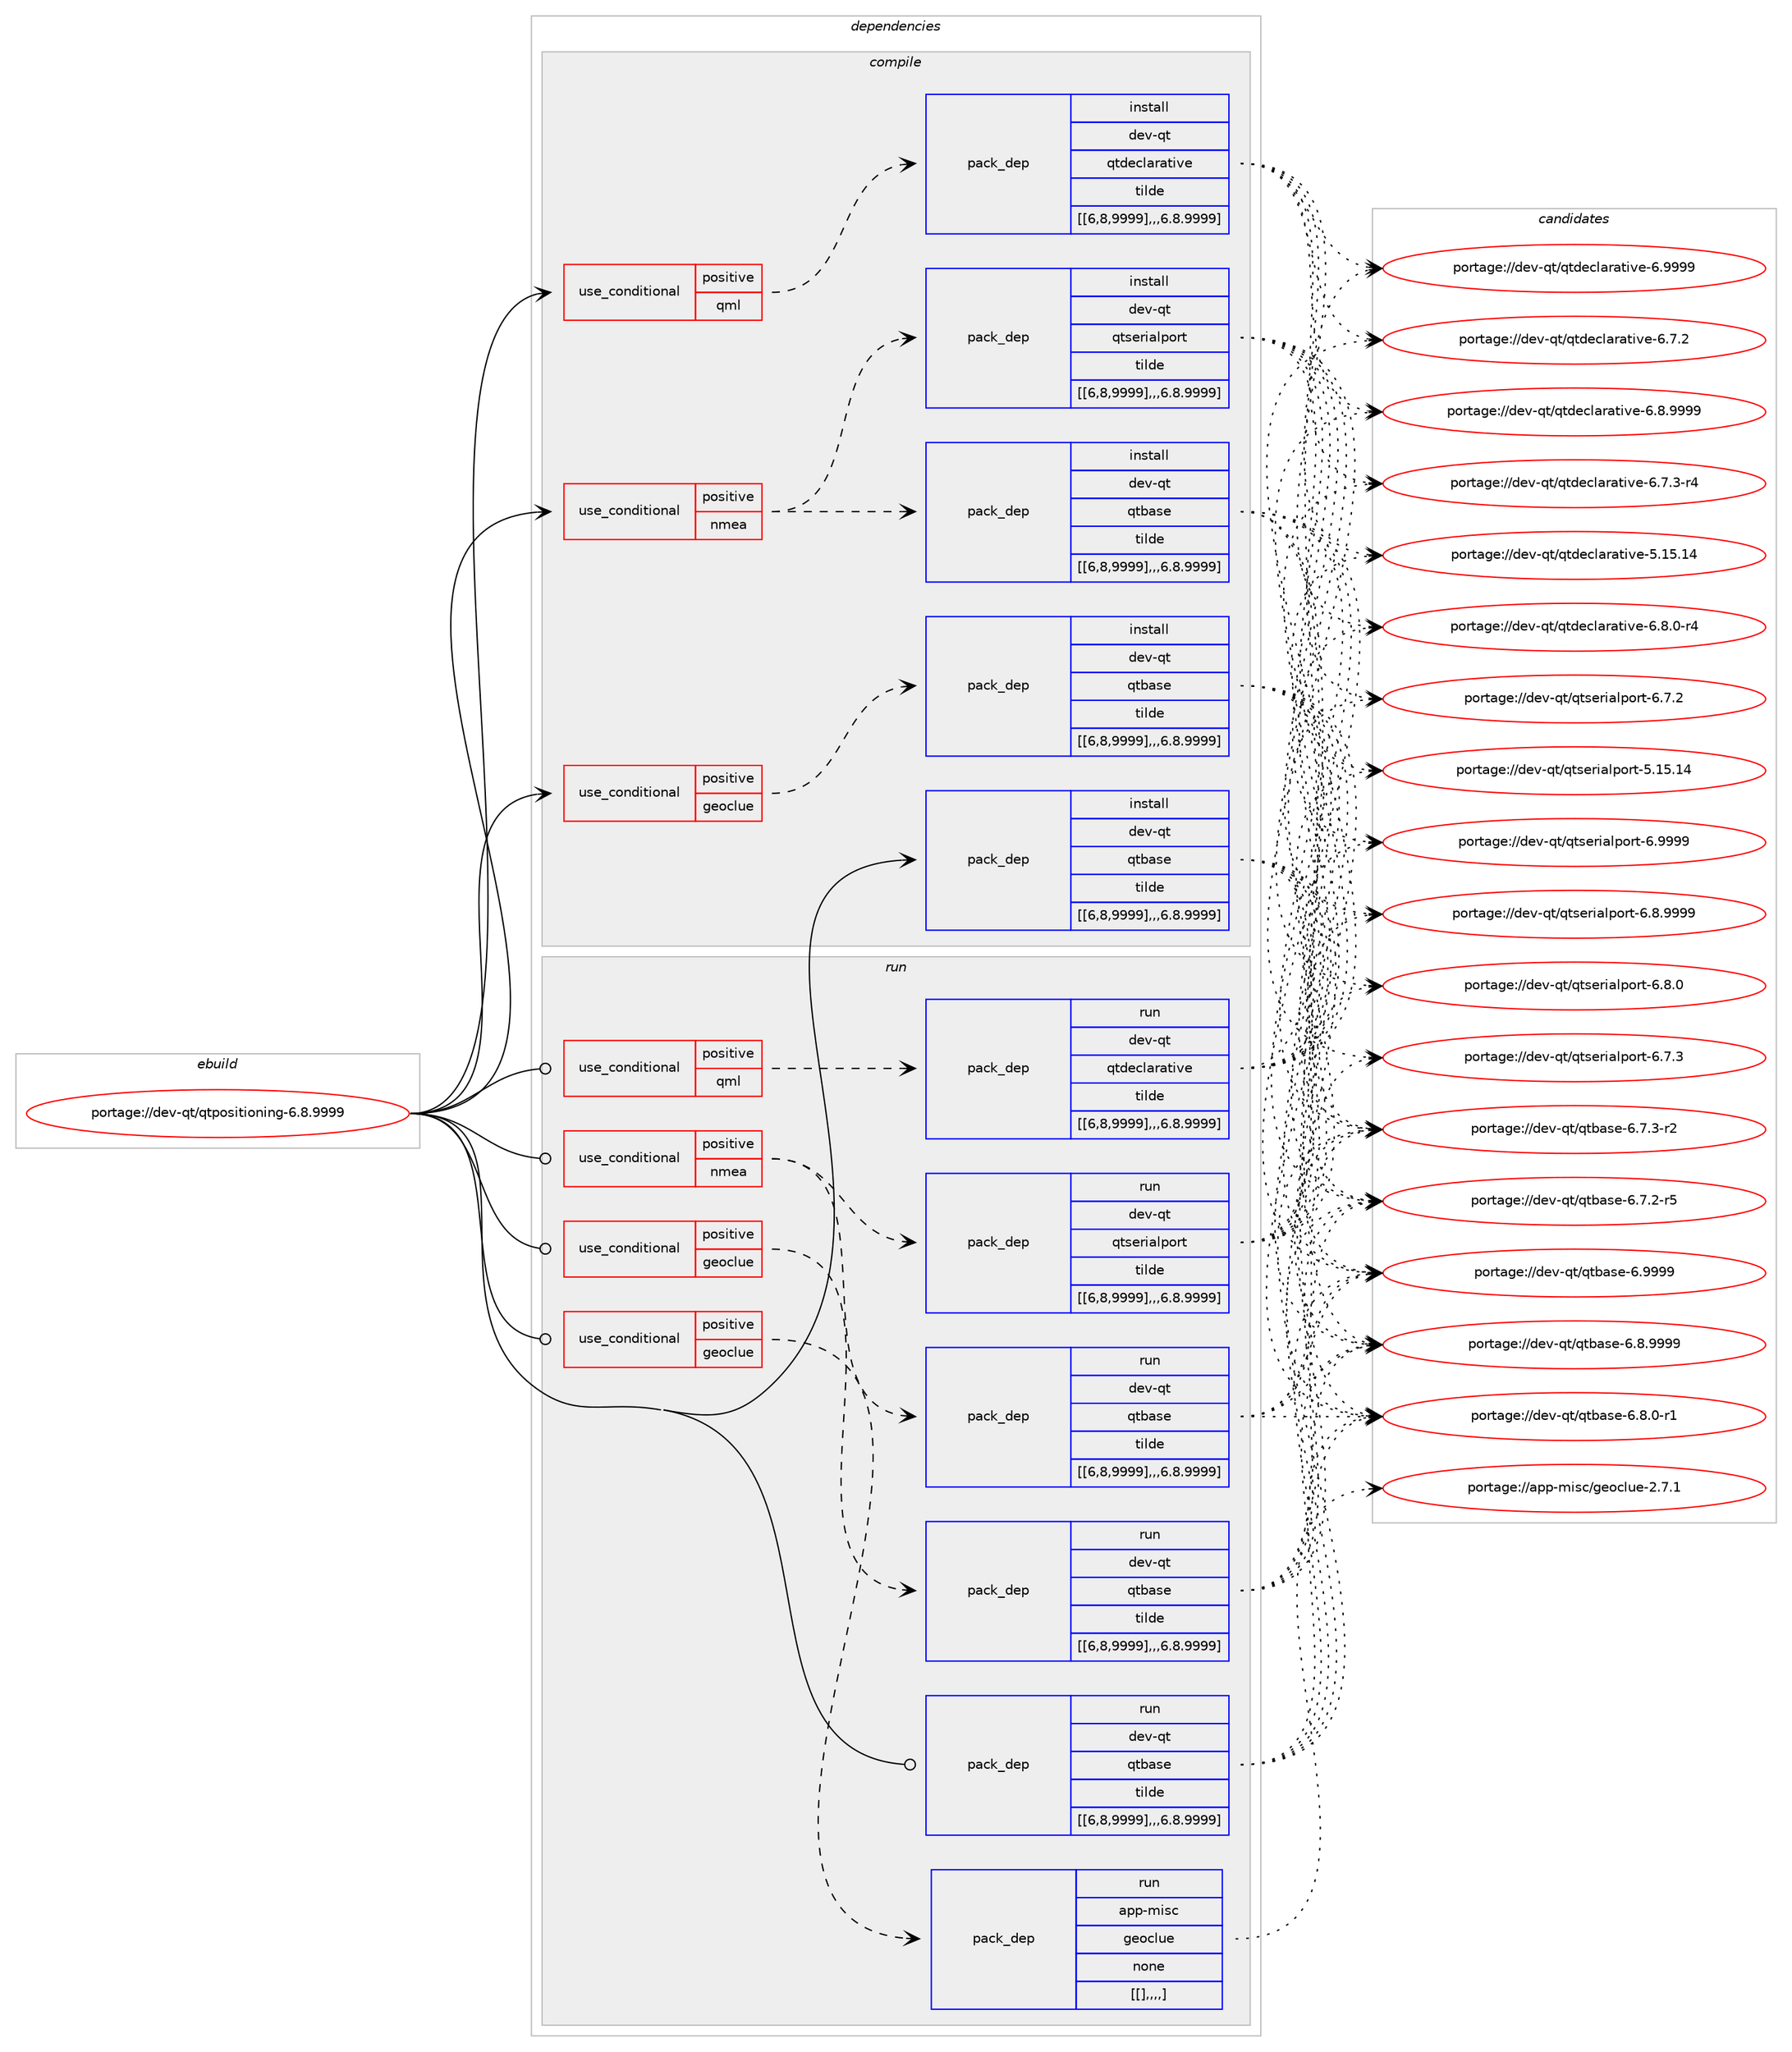 digraph prolog {

# *************
# Graph options
# *************

newrank=true;
concentrate=true;
compound=true;
graph [rankdir=LR,fontname=Helvetica,fontsize=10,ranksep=1.5];#, ranksep=2.5, nodesep=0.2];
edge  [arrowhead=vee];
node  [fontname=Helvetica,fontsize=10];

# **********
# The ebuild
# **********

subgraph cluster_leftcol {
color=gray;
label=<<i>ebuild</i>>;
id [label="portage://dev-qt/qtpositioning-6.8.9999", color=red, width=4, href="../dev-qt/qtpositioning-6.8.9999.svg"];
}

# ****************
# The dependencies
# ****************

subgraph cluster_midcol {
color=gray;
label=<<i>dependencies</i>>;
subgraph cluster_compile {
fillcolor="#eeeeee";
style=filled;
label=<<i>compile</i>>;
subgraph cond45072 {
dependency177273 [label=<<TABLE BORDER="0" CELLBORDER="1" CELLSPACING="0" CELLPADDING="4"><TR><TD ROWSPAN="3" CELLPADDING="10">use_conditional</TD></TR><TR><TD>positive</TD></TR><TR><TD>geoclue</TD></TR></TABLE>>, shape=none, color=red];
subgraph pack130859 {
dependency177281 [label=<<TABLE BORDER="0" CELLBORDER="1" CELLSPACING="0" CELLPADDING="4" WIDTH="220"><TR><TD ROWSPAN="6" CELLPADDING="30">pack_dep</TD></TR><TR><TD WIDTH="110">install</TD></TR><TR><TD>dev-qt</TD></TR><TR><TD>qtbase</TD></TR><TR><TD>tilde</TD></TR><TR><TD>[[6,8,9999],,,6.8.9999]</TD></TR></TABLE>>, shape=none, color=blue];
}
dependency177273:e -> dependency177281:w [weight=20,style="dashed",arrowhead="vee"];
}
id:e -> dependency177273:w [weight=20,style="solid",arrowhead="vee"];
subgraph cond45102 {
dependency177366 [label=<<TABLE BORDER="0" CELLBORDER="1" CELLSPACING="0" CELLPADDING="4"><TR><TD ROWSPAN="3" CELLPADDING="10">use_conditional</TD></TR><TR><TD>positive</TD></TR><TR><TD>nmea</TD></TR></TABLE>>, shape=none, color=red];
subgraph pack130924 {
dependency177373 [label=<<TABLE BORDER="0" CELLBORDER="1" CELLSPACING="0" CELLPADDING="4" WIDTH="220"><TR><TD ROWSPAN="6" CELLPADDING="30">pack_dep</TD></TR><TR><TD WIDTH="110">install</TD></TR><TR><TD>dev-qt</TD></TR><TR><TD>qtbase</TD></TR><TR><TD>tilde</TD></TR><TR><TD>[[6,8,9999],,,6.8.9999]</TD></TR></TABLE>>, shape=none, color=blue];
}
dependency177366:e -> dependency177373:w [weight=20,style="dashed",arrowhead="vee"];
subgraph pack130929 {
dependency177378 [label=<<TABLE BORDER="0" CELLBORDER="1" CELLSPACING="0" CELLPADDING="4" WIDTH="220"><TR><TD ROWSPAN="6" CELLPADDING="30">pack_dep</TD></TR><TR><TD WIDTH="110">install</TD></TR><TR><TD>dev-qt</TD></TR><TR><TD>qtserialport</TD></TR><TR><TD>tilde</TD></TR><TR><TD>[[6,8,9999],,,6.8.9999]</TD></TR></TABLE>>, shape=none, color=blue];
}
dependency177366:e -> dependency177378:w [weight=20,style="dashed",arrowhead="vee"];
}
id:e -> dependency177366:w [weight=20,style="solid",arrowhead="vee"];
subgraph cond45111 {
dependency177426 [label=<<TABLE BORDER="0" CELLBORDER="1" CELLSPACING="0" CELLPADDING="4"><TR><TD ROWSPAN="3" CELLPADDING="10">use_conditional</TD></TR><TR><TD>positive</TD></TR><TR><TD>qml</TD></TR></TABLE>>, shape=none, color=red];
subgraph pack130963 {
dependency177454 [label=<<TABLE BORDER="0" CELLBORDER="1" CELLSPACING="0" CELLPADDING="4" WIDTH="220"><TR><TD ROWSPAN="6" CELLPADDING="30">pack_dep</TD></TR><TR><TD WIDTH="110">install</TD></TR><TR><TD>dev-qt</TD></TR><TR><TD>qtdeclarative</TD></TR><TR><TD>tilde</TD></TR><TR><TD>[[6,8,9999],,,6.8.9999]</TD></TR></TABLE>>, shape=none, color=blue];
}
dependency177426:e -> dependency177454:w [weight=20,style="dashed",arrowhead="vee"];
}
id:e -> dependency177426:w [weight=20,style="solid",arrowhead="vee"];
subgraph pack130990 {
dependency177461 [label=<<TABLE BORDER="0" CELLBORDER="1" CELLSPACING="0" CELLPADDING="4" WIDTH="220"><TR><TD ROWSPAN="6" CELLPADDING="30">pack_dep</TD></TR><TR><TD WIDTH="110">install</TD></TR><TR><TD>dev-qt</TD></TR><TR><TD>qtbase</TD></TR><TR><TD>tilde</TD></TR><TR><TD>[[6,8,9999],,,6.8.9999]</TD></TR></TABLE>>, shape=none, color=blue];
}
id:e -> dependency177461:w [weight=20,style="solid",arrowhead="vee"];
}
subgraph cluster_compileandrun {
fillcolor="#eeeeee";
style=filled;
label=<<i>compile and run</i>>;
}
subgraph cluster_run {
fillcolor="#eeeeee";
style=filled;
label=<<i>run</i>>;
subgraph cond45137 {
dependency177569 [label=<<TABLE BORDER="0" CELLBORDER="1" CELLSPACING="0" CELLPADDING="4"><TR><TD ROWSPAN="3" CELLPADDING="10">use_conditional</TD></TR><TR><TD>positive</TD></TR><TR><TD>geoclue</TD></TR></TABLE>>, shape=none, color=red];
subgraph pack131068 {
dependency177574 [label=<<TABLE BORDER="0" CELLBORDER="1" CELLSPACING="0" CELLPADDING="4" WIDTH="220"><TR><TD ROWSPAN="6" CELLPADDING="30">pack_dep</TD></TR><TR><TD WIDTH="110">run</TD></TR><TR><TD>app-misc</TD></TR><TR><TD>geoclue</TD></TR><TR><TD>none</TD></TR><TR><TD>[[],,,,]</TD></TR></TABLE>>, shape=none, color=blue];
}
dependency177569:e -> dependency177574:w [weight=20,style="dashed",arrowhead="vee"];
}
id:e -> dependency177569:w [weight=20,style="solid",arrowhead="odot"];
subgraph cond45166 {
dependency177578 [label=<<TABLE BORDER="0" CELLBORDER="1" CELLSPACING="0" CELLPADDING="4"><TR><TD ROWSPAN="3" CELLPADDING="10">use_conditional</TD></TR><TR><TD>positive</TD></TR><TR><TD>geoclue</TD></TR></TABLE>>, shape=none, color=red];
subgraph pack131076 {
dependency177602 [label=<<TABLE BORDER="0" CELLBORDER="1" CELLSPACING="0" CELLPADDING="4" WIDTH="220"><TR><TD ROWSPAN="6" CELLPADDING="30">pack_dep</TD></TR><TR><TD WIDTH="110">run</TD></TR><TR><TD>dev-qt</TD></TR><TR><TD>qtbase</TD></TR><TR><TD>tilde</TD></TR><TR><TD>[[6,8,9999],,,6.8.9999]</TD></TR></TABLE>>, shape=none, color=blue];
}
dependency177578:e -> dependency177602:w [weight=20,style="dashed",arrowhead="vee"];
}
id:e -> dependency177578:w [weight=20,style="solid",arrowhead="odot"];
subgraph cond45179 {
dependency177648 [label=<<TABLE BORDER="0" CELLBORDER="1" CELLSPACING="0" CELLPADDING="4"><TR><TD ROWSPAN="3" CELLPADDING="10">use_conditional</TD></TR><TR><TD>positive</TD></TR><TR><TD>nmea</TD></TR></TABLE>>, shape=none, color=red];
subgraph pack131141 {
dependency177672 [label=<<TABLE BORDER="0" CELLBORDER="1" CELLSPACING="0" CELLPADDING="4" WIDTH="220"><TR><TD ROWSPAN="6" CELLPADDING="30">pack_dep</TD></TR><TR><TD WIDTH="110">run</TD></TR><TR><TD>dev-qt</TD></TR><TR><TD>qtbase</TD></TR><TR><TD>tilde</TD></TR><TR><TD>[[6,8,9999],,,6.8.9999]</TD></TR></TABLE>>, shape=none, color=blue];
}
dependency177648:e -> dependency177672:w [weight=20,style="dashed",arrowhead="vee"];
subgraph pack131156 {
dependency177721 [label=<<TABLE BORDER="0" CELLBORDER="1" CELLSPACING="0" CELLPADDING="4" WIDTH="220"><TR><TD ROWSPAN="6" CELLPADDING="30">pack_dep</TD></TR><TR><TD WIDTH="110">run</TD></TR><TR><TD>dev-qt</TD></TR><TR><TD>qtserialport</TD></TR><TR><TD>tilde</TD></TR><TR><TD>[[6,8,9999],,,6.8.9999]</TD></TR></TABLE>>, shape=none, color=blue];
}
dependency177648:e -> dependency177721:w [weight=20,style="dashed",arrowhead="vee"];
}
id:e -> dependency177648:w [weight=20,style="solid",arrowhead="odot"];
subgraph cond45211 {
dependency177811 [label=<<TABLE BORDER="0" CELLBORDER="1" CELLSPACING="0" CELLPADDING="4"><TR><TD ROWSPAN="3" CELLPADDING="10">use_conditional</TD></TR><TR><TD>positive</TD></TR><TR><TD>qml</TD></TR></TABLE>>, shape=none, color=red];
subgraph pack131241 {
dependency177813 [label=<<TABLE BORDER="0" CELLBORDER="1" CELLSPACING="0" CELLPADDING="4" WIDTH="220"><TR><TD ROWSPAN="6" CELLPADDING="30">pack_dep</TD></TR><TR><TD WIDTH="110">run</TD></TR><TR><TD>dev-qt</TD></TR><TR><TD>qtdeclarative</TD></TR><TR><TD>tilde</TD></TR><TR><TD>[[6,8,9999],,,6.8.9999]</TD></TR></TABLE>>, shape=none, color=blue];
}
dependency177811:e -> dependency177813:w [weight=20,style="dashed",arrowhead="vee"];
}
id:e -> dependency177811:w [weight=20,style="solid",arrowhead="odot"];
subgraph pack131246 {
dependency177836 [label=<<TABLE BORDER="0" CELLBORDER="1" CELLSPACING="0" CELLPADDING="4" WIDTH="220"><TR><TD ROWSPAN="6" CELLPADDING="30">pack_dep</TD></TR><TR><TD WIDTH="110">run</TD></TR><TR><TD>dev-qt</TD></TR><TR><TD>qtbase</TD></TR><TR><TD>tilde</TD></TR><TR><TD>[[6,8,9999],,,6.8.9999]</TD></TR></TABLE>>, shape=none, color=blue];
}
id:e -> dependency177836:w [weight=20,style="solid",arrowhead="odot"];
}
}

# **************
# The candidates
# **************

subgraph cluster_choices {
rank=same;
color=gray;
label=<<i>candidates</i>>;

subgraph choice130751 {
color=black;
nodesep=1;
choice1001011184511311647113116989711510145544657575757 [label="portage://dev-qt/qtbase-6.9999", color=red, width=4,href="../dev-qt/qtbase-6.9999.svg"];
choice10010111845113116471131169897115101455446564657575757 [label="portage://dev-qt/qtbase-6.8.9999", color=red, width=4,href="../dev-qt/qtbase-6.8.9999.svg"];
choice100101118451131164711311698971151014554465646484511449 [label="portage://dev-qt/qtbase-6.8.0-r1", color=red, width=4,href="../dev-qt/qtbase-6.8.0-r1.svg"];
choice100101118451131164711311698971151014554465546514511450 [label="portage://dev-qt/qtbase-6.7.3-r2", color=red, width=4,href="../dev-qt/qtbase-6.7.3-r2.svg"];
choice100101118451131164711311698971151014554465546504511453 [label="portage://dev-qt/qtbase-6.7.2-r5", color=red, width=4,href="../dev-qt/qtbase-6.7.2-r5.svg"];
dependency177281:e -> choice1001011184511311647113116989711510145544657575757:w [style=dotted,weight="100"];
dependency177281:e -> choice10010111845113116471131169897115101455446564657575757:w [style=dotted,weight="100"];
dependency177281:e -> choice100101118451131164711311698971151014554465646484511449:w [style=dotted,weight="100"];
dependency177281:e -> choice100101118451131164711311698971151014554465546514511450:w [style=dotted,weight="100"];
dependency177281:e -> choice100101118451131164711311698971151014554465546504511453:w [style=dotted,weight="100"];
}
subgraph choice130769 {
color=black;
nodesep=1;
choice1001011184511311647113116989711510145544657575757 [label="portage://dev-qt/qtbase-6.9999", color=red, width=4,href="../dev-qt/qtbase-6.9999.svg"];
choice10010111845113116471131169897115101455446564657575757 [label="portage://dev-qt/qtbase-6.8.9999", color=red, width=4,href="../dev-qt/qtbase-6.8.9999.svg"];
choice100101118451131164711311698971151014554465646484511449 [label="portage://dev-qt/qtbase-6.8.0-r1", color=red, width=4,href="../dev-qt/qtbase-6.8.0-r1.svg"];
choice100101118451131164711311698971151014554465546514511450 [label="portage://dev-qt/qtbase-6.7.3-r2", color=red, width=4,href="../dev-qt/qtbase-6.7.3-r2.svg"];
choice100101118451131164711311698971151014554465546504511453 [label="portage://dev-qt/qtbase-6.7.2-r5", color=red, width=4,href="../dev-qt/qtbase-6.7.2-r5.svg"];
dependency177373:e -> choice1001011184511311647113116989711510145544657575757:w [style=dotted,weight="100"];
dependency177373:e -> choice10010111845113116471131169897115101455446564657575757:w [style=dotted,weight="100"];
dependency177373:e -> choice100101118451131164711311698971151014554465646484511449:w [style=dotted,weight="100"];
dependency177373:e -> choice100101118451131164711311698971151014554465546514511450:w [style=dotted,weight="100"];
dependency177373:e -> choice100101118451131164711311698971151014554465546504511453:w [style=dotted,weight="100"];
}
subgraph choice130781 {
color=black;
nodesep=1;
choice10010111845113116471131161151011141059710811211111411645544657575757 [label="portage://dev-qt/qtserialport-6.9999", color=red, width=4,href="../dev-qt/qtserialport-6.9999.svg"];
choice100101118451131164711311611510111410597108112111114116455446564657575757 [label="portage://dev-qt/qtserialport-6.8.9999", color=red, width=4,href="../dev-qt/qtserialport-6.8.9999.svg"];
choice100101118451131164711311611510111410597108112111114116455446564648 [label="portage://dev-qt/qtserialport-6.8.0", color=red, width=4,href="../dev-qt/qtserialport-6.8.0.svg"];
choice100101118451131164711311611510111410597108112111114116455446554651 [label="portage://dev-qt/qtserialport-6.7.3", color=red, width=4,href="../dev-qt/qtserialport-6.7.3.svg"];
choice100101118451131164711311611510111410597108112111114116455446554650 [label="portage://dev-qt/qtserialport-6.7.2", color=red, width=4,href="../dev-qt/qtserialport-6.7.2.svg"];
choice1001011184511311647113116115101114105971081121111141164553464953464952 [label="portage://dev-qt/qtserialport-5.15.14", color=red, width=4,href="../dev-qt/qtserialport-5.15.14.svg"];
dependency177378:e -> choice10010111845113116471131161151011141059710811211111411645544657575757:w [style=dotted,weight="100"];
dependency177378:e -> choice100101118451131164711311611510111410597108112111114116455446564657575757:w [style=dotted,weight="100"];
dependency177378:e -> choice100101118451131164711311611510111410597108112111114116455446564648:w [style=dotted,weight="100"];
dependency177378:e -> choice100101118451131164711311611510111410597108112111114116455446554651:w [style=dotted,weight="100"];
dependency177378:e -> choice100101118451131164711311611510111410597108112111114116455446554650:w [style=dotted,weight="100"];
dependency177378:e -> choice1001011184511311647113116115101114105971081121111141164553464953464952:w [style=dotted,weight="100"];
}
subgraph choice130787 {
color=black;
nodesep=1;
choice100101118451131164711311610010199108971149711610511810145544657575757 [label="portage://dev-qt/qtdeclarative-6.9999", color=red, width=4,href="../dev-qt/qtdeclarative-6.9999.svg"];
choice1001011184511311647113116100101991089711497116105118101455446564657575757 [label="portage://dev-qt/qtdeclarative-6.8.9999", color=red, width=4,href="../dev-qt/qtdeclarative-6.8.9999.svg"];
choice10010111845113116471131161001019910897114971161051181014554465646484511452 [label="portage://dev-qt/qtdeclarative-6.8.0-r4", color=red, width=4,href="../dev-qt/qtdeclarative-6.8.0-r4.svg"];
choice10010111845113116471131161001019910897114971161051181014554465546514511452 [label="portage://dev-qt/qtdeclarative-6.7.3-r4", color=red, width=4,href="../dev-qt/qtdeclarative-6.7.3-r4.svg"];
choice1001011184511311647113116100101991089711497116105118101455446554650 [label="portage://dev-qt/qtdeclarative-6.7.2", color=red, width=4,href="../dev-qt/qtdeclarative-6.7.2.svg"];
choice10010111845113116471131161001019910897114971161051181014553464953464952 [label="portage://dev-qt/qtdeclarative-5.15.14", color=red, width=4,href="../dev-qt/qtdeclarative-5.15.14.svg"];
dependency177454:e -> choice100101118451131164711311610010199108971149711610511810145544657575757:w [style=dotted,weight="100"];
dependency177454:e -> choice1001011184511311647113116100101991089711497116105118101455446564657575757:w [style=dotted,weight="100"];
dependency177454:e -> choice10010111845113116471131161001019910897114971161051181014554465646484511452:w [style=dotted,weight="100"];
dependency177454:e -> choice10010111845113116471131161001019910897114971161051181014554465546514511452:w [style=dotted,weight="100"];
dependency177454:e -> choice1001011184511311647113116100101991089711497116105118101455446554650:w [style=dotted,weight="100"];
dependency177454:e -> choice10010111845113116471131161001019910897114971161051181014553464953464952:w [style=dotted,weight="100"];
}
subgraph choice130825 {
color=black;
nodesep=1;
choice1001011184511311647113116989711510145544657575757 [label="portage://dev-qt/qtbase-6.9999", color=red, width=4,href="../dev-qt/qtbase-6.9999.svg"];
choice10010111845113116471131169897115101455446564657575757 [label="portage://dev-qt/qtbase-6.8.9999", color=red, width=4,href="../dev-qt/qtbase-6.8.9999.svg"];
choice100101118451131164711311698971151014554465646484511449 [label="portage://dev-qt/qtbase-6.8.0-r1", color=red, width=4,href="../dev-qt/qtbase-6.8.0-r1.svg"];
choice100101118451131164711311698971151014554465546514511450 [label="portage://dev-qt/qtbase-6.7.3-r2", color=red, width=4,href="../dev-qt/qtbase-6.7.3-r2.svg"];
choice100101118451131164711311698971151014554465546504511453 [label="portage://dev-qt/qtbase-6.7.2-r5", color=red, width=4,href="../dev-qt/qtbase-6.7.2-r5.svg"];
dependency177461:e -> choice1001011184511311647113116989711510145544657575757:w [style=dotted,weight="100"];
dependency177461:e -> choice10010111845113116471131169897115101455446564657575757:w [style=dotted,weight="100"];
dependency177461:e -> choice100101118451131164711311698971151014554465646484511449:w [style=dotted,weight="100"];
dependency177461:e -> choice100101118451131164711311698971151014554465546514511450:w [style=dotted,weight="100"];
dependency177461:e -> choice100101118451131164711311698971151014554465546504511453:w [style=dotted,weight="100"];
}
subgraph choice130849 {
color=black;
nodesep=1;
choice9711211245109105115994710310111199108117101455046554649 [label="portage://app-misc/geoclue-2.7.1", color=red, width=4,href="../app-misc/geoclue-2.7.1.svg"];
dependency177574:e -> choice9711211245109105115994710310111199108117101455046554649:w [style=dotted,weight="100"];
}
subgraph choice130854 {
color=black;
nodesep=1;
choice1001011184511311647113116989711510145544657575757 [label="portage://dev-qt/qtbase-6.9999", color=red, width=4,href="../dev-qt/qtbase-6.9999.svg"];
choice10010111845113116471131169897115101455446564657575757 [label="portage://dev-qt/qtbase-6.8.9999", color=red, width=4,href="../dev-qt/qtbase-6.8.9999.svg"];
choice100101118451131164711311698971151014554465646484511449 [label="portage://dev-qt/qtbase-6.8.0-r1", color=red, width=4,href="../dev-qt/qtbase-6.8.0-r1.svg"];
choice100101118451131164711311698971151014554465546514511450 [label="portage://dev-qt/qtbase-6.7.3-r2", color=red, width=4,href="../dev-qt/qtbase-6.7.3-r2.svg"];
choice100101118451131164711311698971151014554465546504511453 [label="portage://dev-qt/qtbase-6.7.2-r5", color=red, width=4,href="../dev-qt/qtbase-6.7.2-r5.svg"];
dependency177602:e -> choice1001011184511311647113116989711510145544657575757:w [style=dotted,weight="100"];
dependency177602:e -> choice10010111845113116471131169897115101455446564657575757:w [style=dotted,weight="100"];
dependency177602:e -> choice100101118451131164711311698971151014554465646484511449:w [style=dotted,weight="100"];
dependency177602:e -> choice100101118451131164711311698971151014554465546514511450:w [style=dotted,weight="100"];
dependency177602:e -> choice100101118451131164711311698971151014554465546504511453:w [style=dotted,weight="100"];
}
subgraph choice130858 {
color=black;
nodesep=1;
choice1001011184511311647113116989711510145544657575757 [label="portage://dev-qt/qtbase-6.9999", color=red, width=4,href="../dev-qt/qtbase-6.9999.svg"];
choice10010111845113116471131169897115101455446564657575757 [label="portage://dev-qt/qtbase-6.8.9999", color=red, width=4,href="../dev-qt/qtbase-6.8.9999.svg"];
choice100101118451131164711311698971151014554465646484511449 [label="portage://dev-qt/qtbase-6.8.0-r1", color=red, width=4,href="../dev-qt/qtbase-6.8.0-r1.svg"];
choice100101118451131164711311698971151014554465546514511450 [label="portage://dev-qt/qtbase-6.7.3-r2", color=red, width=4,href="../dev-qt/qtbase-6.7.3-r2.svg"];
choice100101118451131164711311698971151014554465546504511453 [label="portage://dev-qt/qtbase-6.7.2-r5", color=red, width=4,href="../dev-qt/qtbase-6.7.2-r5.svg"];
dependency177672:e -> choice1001011184511311647113116989711510145544657575757:w [style=dotted,weight="100"];
dependency177672:e -> choice10010111845113116471131169897115101455446564657575757:w [style=dotted,weight="100"];
dependency177672:e -> choice100101118451131164711311698971151014554465646484511449:w [style=dotted,weight="100"];
dependency177672:e -> choice100101118451131164711311698971151014554465546514511450:w [style=dotted,weight="100"];
dependency177672:e -> choice100101118451131164711311698971151014554465546504511453:w [style=dotted,weight="100"];
}
subgraph choice130899 {
color=black;
nodesep=1;
choice10010111845113116471131161151011141059710811211111411645544657575757 [label="portage://dev-qt/qtserialport-6.9999", color=red, width=4,href="../dev-qt/qtserialport-6.9999.svg"];
choice100101118451131164711311611510111410597108112111114116455446564657575757 [label="portage://dev-qt/qtserialport-6.8.9999", color=red, width=4,href="../dev-qt/qtserialport-6.8.9999.svg"];
choice100101118451131164711311611510111410597108112111114116455446564648 [label="portage://dev-qt/qtserialport-6.8.0", color=red, width=4,href="../dev-qt/qtserialport-6.8.0.svg"];
choice100101118451131164711311611510111410597108112111114116455446554651 [label="portage://dev-qt/qtserialport-6.7.3", color=red, width=4,href="../dev-qt/qtserialport-6.7.3.svg"];
choice100101118451131164711311611510111410597108112111114116455446554650 [label="portage://dev-qt/qtserialport-6.7.2", color=red, width=4,href="../dev-qt/qtserialport-6.7.2.svg"];
choice1001011184511311647113116115101114105971081121111141164553464953464952 [label="portage://dev-qt/qtserialport-5.15.14", color=red, width=4,href="../dev-qt/qtserialport-5.15.14.svg"];
dependency177721:e -> choice10010111845113116471131161151011141059710811211111411645544657575757:w [style=dotted,weight="100"];
dependency177721:e -> choice100101118451131164711311611510111410597108112111114116455446564657575757:w [style=dotted,weight="100"];
dependency177721:e -> choice100101118451131164711311611510111410597108112111114116455446564648:w [style=dotted,weight="100"];
dependency177721:e -> choice100101118451131164711311611510111410597108112111114116455446554651:w [style=dotted,weight="100"];
dependency177721:e -> choice100101118451131164711311611510111410597108112111114116455446554650:w [style=dotted,weight="100"];
dependency177721:e -> choice1001011184511311647113116115101114105971081121111141164553464953464952:w [style=dotted,weight="100"];
}
subgraph choice130905 {
color=black;
nodesep=1;
choice100101118451131164711311610010199108971149711610511810145544657575757 [label="portage://dev-qt/qtdeclarative-6.9999", color=red, width=4,href="../dev-qt/qtdeclarative-6.9999.svg"];
choice1001011184511311647113116100101991089711497116105118101455446564657575757 [label="portage://dev-qt/qtdeclarative-6.8.9999", color=red, width=4,href="../dev-qt/qtdeclarative-6.8.9999.svg"];
choice10010111845113116471131161001019910897114971161051181014554465646484511452 [label="portage://dev-qt/qtdeclarative-6.8.0-r4", color=red, width=4,href="../dev-qt/qtdeclarative-6.8.0-r4.svg"];
choice10010111845113116471131161001019910897114971161051181014554465546514511452 [label="portage://dev-qt/qtdeclarative-6.7.3-r4", color=red, width=4,href="../dev-qt/qtdeclarative-6.7.3-r4.svg"];
choice1001011184511311647113116100101991089711497116105118101455446554650 [label="portage://dev-qt/qtdeclarative-6.7.2", color=red, width=4,href="../dev-qt/qtdeclarative-6.7.2.svg"];
choice10010111845113116471131161001019910897114971161051181014553464953464952 [label="portage://dev-qt/qtdeclarative-5.15.14", color=red, width=4,href="../dev-qt/qtdeclarative-5.15.14.svg"];
dependency177813:e -> choice100101118451131164711311610010199108971149711610511810145544657575757:w [style=dotted,weight="100"];
dependency177813:e -> choice1001011184511311647113116100101991089711497116105118101455446564657575757:w [style=dotted,weight="100"];
dependency177813:e -> choice10010111845113116471131161001019910897114971161051181014554465646484511452:w [style=dotted,weight="100"];
dependency177813:e -> choice10010111845113116471131161001019910897114971161051181014554465546514511452:w [style=dotted,weight="100"];
dependency177813:e -> choice1001011184511311647113116100101991089711497116105118101455446554650:w [style=dotted,weight="100"];
dependency177813:e -> choice10010111845113116471131161001019910897114971161051181014553464953464952:w [style=dotted,weight="100"];
}
subgraph choice130918 {
color=black;
nodesep=1;
choice1001011184511311647113116989711510145544657575757 [label="portage://dev-qt/qtbase-6.9999", color=red, width=4,href="../dev-qt/qtbase-6.9999.svg"];
choice10010111845113116471131169897115101455446564657575757 [label="portage://dev-qt/qtbase-6.8.9999", color=red, width=4,href="../dev-qt/qtbase-6.8.9999.svg"];
choice100101118451131164711311698971151014554465646484511449 [label="portage://dev-qt/qtbase-6.8.0-r1", color=red, width=4,href="../dev-qt/qtbase-6.8.0-r1.svg"];
choice100101118451131164711311698971151014554465546514511450 [label="portage://dev-qt/qtbase-6.7.3-r2", color=red, width=4,href="../dev-qt/qtbase-6.7.3-r2.svg"];
choice100101118451131164711311698971151014554465546504511453 [label="portage://dev-qt/qtbase-6.7.2-r5", color=red, width=4,href="../dev-qt/qtbase-6.7.2-r5.svg"];
dependency177836:e -> choice1001011184511311647113116989711510145544657575757:w [style=dotted,weight="100"];
dependency177836:e -> choice10010111845113116471131169897115101455446564657575757:w [style=dotted,weight="100"];
dependency177836:e -> choice100101118451131164711311698971151014554465646484511449:w [style=dotted,weight="100"];
dependency177836:e -> choice100101118451131164711311698971151014554465546514511450:w [style=dotted,weight="100"];
dependency177836:e -> choice100101118451131164711311698971151014554465546504511453:w [style=dotted,weight="100"];
}
}

}
